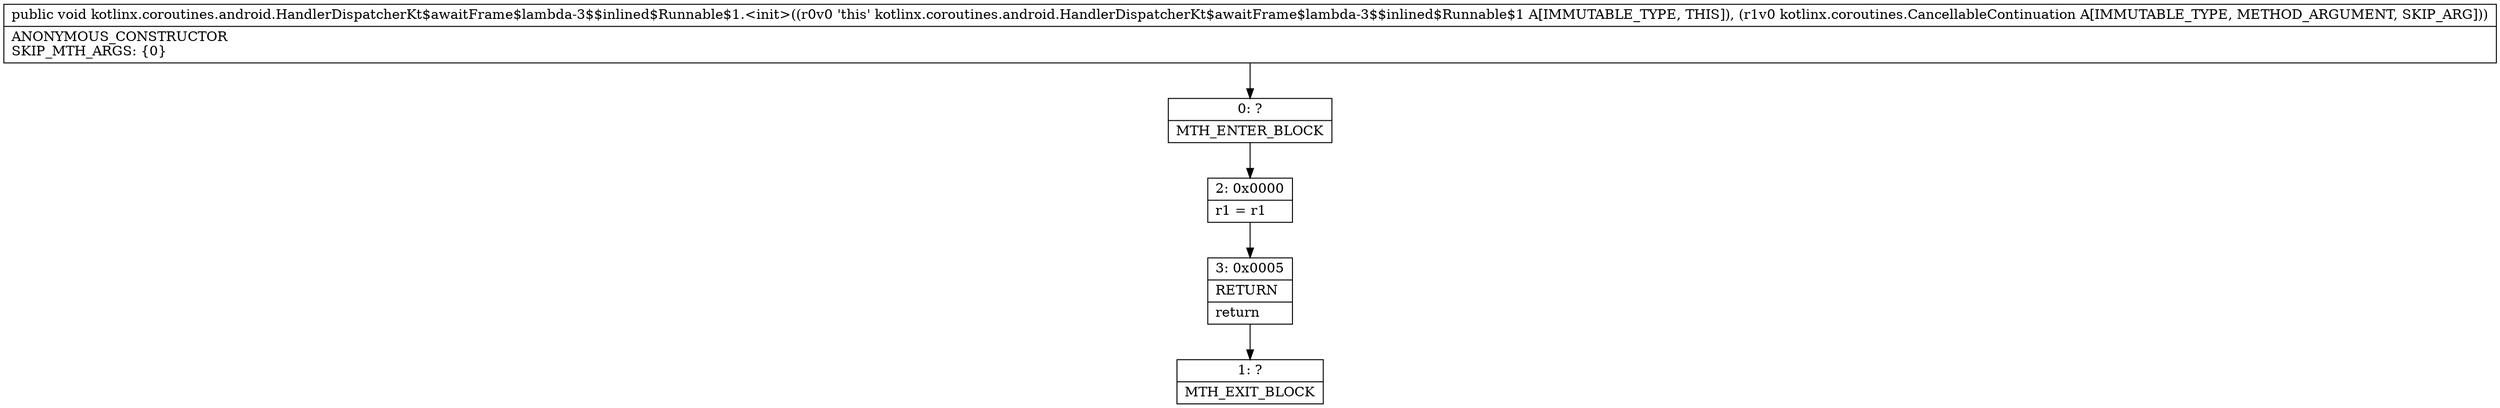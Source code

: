 digraph "CFG forkotlinx.coroutines.android.HandlerDispatcherKt$awaitFrame$lambda\-3$$inlined$Runnable$1.\<init\>(Lkotlinx\/coroutines\/CancellableContinuation;)V" {
Node_0 [shape=record,label="{0\:\ ?|MTH_ENTER_BLOCK\l}"];
Node_2 [shape=record,label="{2\:\ 0x0000|r1 = r1\l}"];
Node_3 [shape=record,label="{3\:\ 0x0005|RETURN\l|return\l}"];
Node_1 [shape=record,label="{1\:\ ?|MTH_EXIT_BLOCK\l}"];
MethodNode[shape=record,label="{public void kotlinx.coroutines.android.HandlerDispatcherKt$awaitFrame$lambda\-3$$inlined$Runnable$1.\<init\>((r0v0 'this' kotlinx.coroutines.android.HandlerDispatcherKt$awaitFrame$lambda\-3$$inlined$Runnable$1 A[IMMUTABLE_TYPE, THIS]), (r1v0 kotlinx.coroutines.CancellableContinuation A[IMMUTABLE_TYPE, METHOD_ARGUMENT, SKIP_ARG]))  | ANONYMOUS_CONSTRUCTOR\lSKIP_MTH_ARGS: \{0\}\l}"];
MethodNode -> Node_0;Node_0 -> Node_2;
Node_2 -> Node_3;
Node_3 -> Node_1;
}

